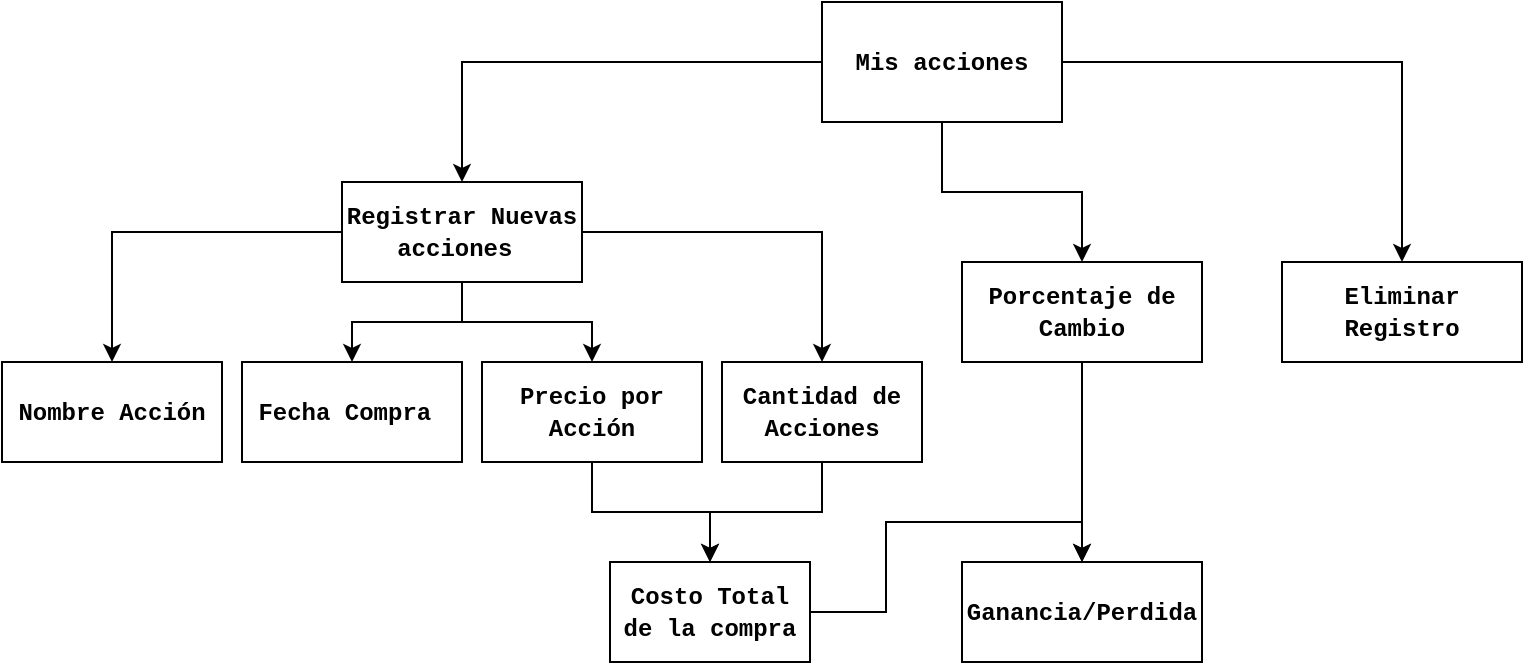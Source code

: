 <mxfile>
    <diagram name="Página-1" id="MfB9fPWX3KKgamRHUnME">
        <mxGraphModel dx="641" dy="599" grid="1" gridSize="10" guides="1" tooltips="1" connect="1" arrows="1" fold="1" page="1" pageScale="1" pageWidth="827" pageHeight="1169" math="0" shadow="0">
            <root>
                <mxCell id="0"/>
                <mxCell id="1" parent="0"/>
                <mxCell id="78HntFV7xOCfkFl718I4-12" style="edgeStyle=orthogonalEdgeStyle;rounded=0;orthogonalLoop=1;jettySize=auto;html=1;entryX=0.5;entryY=0;entryDx=0;entryDy=0;" parent="1" source="78HntFV7xOCfkFl718I4-1" target="78HntFV7xOCfkFl718I4-2" edge="1">
                    <mxGeometry relative="1" as="geometry"/>
                </mxCell>
                <mxCell id="78HntFV7xOCfkFl718I4-13" style="edgeStyle=orthogonalEdgeStyle;rounded=0;orthogonalLoop=1;jettySize=auto;html=1;entryX=0.5;entryY=0;entryDx=0;entryDy=0;" parent="1" source="78HntFV7xOCfkFl718I4-1" target="78HntFV7xOCfkFl718I4-11" edge="1">
                    <mxGeometry relative="1" as="geometry"/>
                </mxCell>
                <mxCell id="78HntFV7xOCfkFl718I4-14" style="edgeStyle=orthogonalEdgeStyle;rounded=0;orthogonalLoop=1;jettySize=auto;html=1;entryX=0.5;entryY=0;entryDx=0;entryDy=0;" parent="1" source="78HntFV7xOCfkFl718I4-1" target="78HntFV7xOCfkFl718I4-9" edge="1">
                    <mxGeometry relative="1" as="geometry"/>
                </mxCell>
                <mxCell id="78HntFV7xOCfkFl718I4-1" value="&lt;font face=&quot;Courier New&quot;&gt;&lt;b&gt;Mis acciones&lt;/b&gt;&lt;/font&gt;" style="rounded=0;whiteSpace=wrap;html=1;" parent="1" vertex="1">
                    <mxGeometry x="420" y="10" width="120" height="60" as="geometry"/>
                </mxCell>
                <mxCell id="78HntFV7xOCfkFl718I4-16" value="" style="edgeStyle=orthogonalEdgeStyle;rounded=0;orthogonalLoop=1;jettySize=auto;html=1;" parent="1" source="78HntFV7xOCfkFl718I4-2" target="78HntFV7xOCfkFl718I4-4" edge="1">
                    <mxGeometry relative="1" as="geometry"/>
                </mxCell>
                <mxCell id="78HntFV7xOCfkFl718I4-18" style="edgeStyle=orthogonalEdgeStyle;rounded=0;orthogonalLoop=1;jettySize=auto;html=1;entryX=0.5;entryY=0;entryDx=0;entryDy=0;" parent="1" source="78HntFV7xOCfkFl718I4-2" target="78HntFV7xOCfkFl718I4-5" edge="1">
                    <mxGeometry relative="1" as="geometry"/>
                </mxCell>
                <mxCell id="78HntFV7xOCfkFl718I4-20" style="edgeStyle=orthogonalEdgeStyle;rounded=0;orthogonalLoop=1;jettySize=auto;html=1;entryX=0.5;entryY=0;entryDx=0;entryDy=0;" parent="1" source="78HntFV7xOCfkFl718I4-2" target="78HntFV7xOCfkFl718I4-6" edge="1">
                    <mxGeometry relative="1" as="geometry"/>
                </mxCell>
                <mxCell id="78HntFV7xOCfkFl718I4-21" style="edgeStyle=orthogonalEdgeStyle;rounded=0;orthogonalLoop=1;jettySize=auto;html=1;entryX=0.5;entryY=0;entryDx=0;entryDy=0;" parent="1" source="78HntFV7xOCfkFl718I4-2" target="78HntFV7xOCfkFl718I4-3" edge="1">
                    <mxGeometry relative="1" as="geometry"/>
                </mxCell>
                <mxCell id="78HntFV7xOCfkFl718I4-2" value="&lt;font face=&quot;Courier New&quot;&gt;&lt;b&gt;Registrar Nuevas acciones&amp;nbsp;&lt;/b&gt;&lt;/font&gt;" style="rounded=0;whiteSpace=wrap;html=1;" parent="1" vertex="1">
                    <mxGeometry x="180" y="100" width="120" height="50" as="geometry"/>
                </mxCell>
                <mxCell id="78HntFV7xOCfkFl718I4-3" value="&lt;font face=&quot;Courier New&quot;&gt;&lt;b&gt;Nombre Acción&lt;/b&gt;&lt;/font&gt;" style="rounded=0;whiteSpace=wrap;html=1;" parent="1" vertex="1">
                    <mxGeometry x="10" y="190" width="110" height="50" as="geometry"/>
                </mxCell>
                <mxCell id="78HntFV7xOCfkFl718I4-4" value="&lt;font face=&quot;Courier New&quot;&gt;&lt;b&gt;Fecha Compra&amp;nbsp;&lt;/b&gt;&lt;/font&gt;" style="rounded=0;whiteSpace=wrap;html=1;" parent="1" vertex="1">
                    <mxGeometry x="130" y="190" width="110" height="50" as="geometry"/>
                </mxCell>
                <mxCell id="78HntFV7xOCfkFl718I4-24" style="edgeStyle=orthogonalEdgeStyle;rounded=0;orthogonalLoop=1;jettySize=auto;html=1;entryX=0.5;entryY=0;entryDx=0;entryDy=0;" parent="1" source="78HntFV7xOCfkFl718I4-5" target="78HntFV7xOCfkFl718I4-7" edge="1">
                    <mxGeometry relative="1" as="geometry"/>
                </mxCell>
                <mxCell id="78HntFV7xOCfkFl718I4-5" value="&lt;font face=&quot;Courier New&quot;&gt;&lt;b&gt;Precio por Acción&lt;/b&gt;&lt;/font&gt;" style="rounded=0;whiteSpace=wrap;html=1;align=center;" parent="1" vertex="1">
                    <mxGeometry x="250" y="190" width="110" height="50" as="geometry"/>
                </mxCell>
                <mxCell id="78HntFV7xOCfkFl718I4-25" style="edgeStyle=orthogonalEdgeStyle;rounded=0;orthogonalLoop=1;jettySize=auto;html=1;entryX=0.5;entryY=0;entryDx=0;entryDy=0;" parent="1" source="78HntFV7xOCfkFl718I4-6" target="78HntFV7xOCfkFl718I4-7" edge="1">
                    <mxGeometry relative="1" as="geometry"/>
                </mxCell>
                <mxCell id="78HntFV7xOCfkFl718I4-6" value="&lt;font face=&quot;Courier New&quot;&gt;&lt;b&gt;Cantidad de Acciones&lt;/b&gt;&lt;/font&gt;" style="rounded=0;whiteSpace=wrap;html=1;" parent="1" vertex="1">
                    <mxGeometry x="370" y="190" width="100" height="50" as="geometry"/>
                </mxCell>
                <mxCell id="78HntFV7xOCfkFl718I4-27" style="edgeStyle=orthogonalEdgeStyle;rounded=0;orthogonalLoop=1;jettySize=auto;html=1;entryX=0.5;entryY=0;entryDx=0;entryDy=0;" parent="1" source="78HntFV7xOCfkFl718I4-7" target="78HntFV7xOCfkFl718I4-10" edge="1">
                    <mxGeometry relative="1" as="geometry"/>
                </mxCell>
                <mxCell id="78HntFV7xOCfkFl718I4-7" value="&lt;font face=&quot;Courier New&quot;&gt;&lt;b&gt;Costo Total de la compra&lt;/b&gt;&lt;/font&gt;" style="rounded=0;whiteSpace=wrap;html=1;" parent="1" vertex="1">
                    <mxGeometry x="314" y="290" width="100" height="50" as="geometry"/>
                </mxCell>
                <mxCell id="78HntFV7xOCfkFl718I4-26" style="edgeStyle=orthogonalEdgeStyle;rounded=0;orthogonalLoop=1;jettySize=auto;html=1;entryX=0.5;entryY=0;entryDx=0;entryDy=0;" parent="1" source="78HntFV7xOCfkFl718I4-9" target="78HntFV7xOCfkFl718I4-10" edge="1">
                    <mxGeometry relative="1" as="geometry"/>
                </mxCell>
                <mxCell id="78HntFV7xOCfkFl718I4-9" value="&lt;font face=&quot;Courier New&quot;&gt;&lt;b&gt;Porcentaje de Cambio&lt;/b&gt;&lt;/font&gt;" style="rounded=0;whiteSpace=wrap;html=1;" parent="1" vertex="1">
                    <mxGeometry x="490" y="140" width="120" height="50" as="geometry"/>
                </mxCell>
                <mxCell id="78HntFV7xOCfkFl718I4-10" value="&lt;font face=&quot;Courier New&quot;&gt;&lt;b&gt;Ganancia/Perdida&lt;/b&gt;&lt;/font&gt;" style="rounded=0;whiteSpace=wrap;html=1;" parent="1" vertex="1">
                    <mxGeometry x="490" y="290" width="120" height="50" as="geometry"/>
                </mxCell>
                <mxCell id="78HntFV7xOCfkFl718I4-11" value="&lt;font face=&quot;Courier New&quot;&gt;&lt;b&gt;Eliminar Registro&lt;/b&gt;&lt;/font&gt;" style="rounded=0;whiteSpace=wrap;html=1;" parent="1" vertex="1">
                    <mxGeometry x="650" y="140" width="120" height="50" as="geometry"/>
                </mxCell>
            </root>
        </mxGraphModel>
    </diagram>
</mxfile>